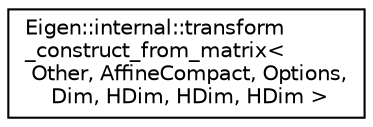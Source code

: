 digraph "Graphical Class Hierarchy"
{
  edge [fontname="Helvetica",fontsize="10",labelfontname="Helvetica",labelfontsize="10"];
  node [fontname="Helvetica",fontsize="10",shape=record];
  rankdir="LR";
  Node1 [label="Eigen::internal::transform\l_construct_from_matrix\<\l Other, AffineCompact, Options,\l Dim, HDim, HDim, HDim \>",height=0.2,width=0.4,color="black", fillcolor="white", style="filled",URL="$struct_eigen_1_1internal_1_1transform__construct__from__matrix_3_01_other_00_01_affine_compact_0db5fc8047dca3fa661370cba4245d7ad.html"];
}
